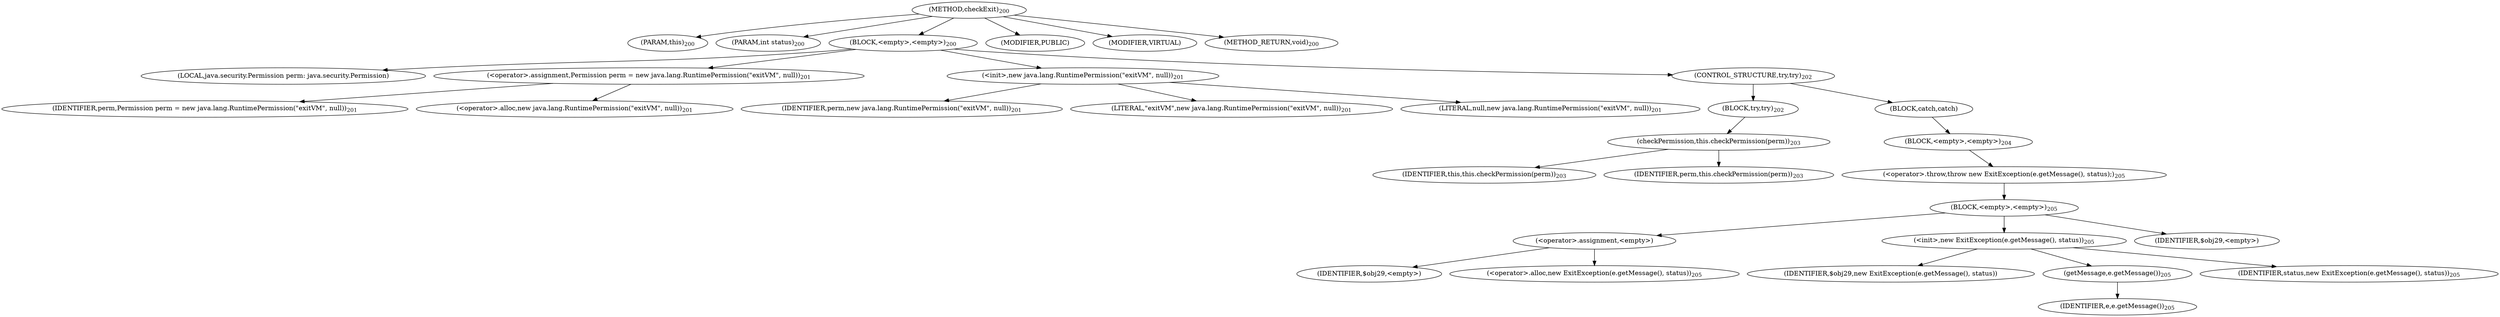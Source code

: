 digraph "checkExit" {  
"664" [label = <(METHOD,checkExit)<SUB>200</SUB>> ]
"12" [label = <(PARAM,this)<SUB>200</SUB>> ]
"665" [label = <(PARAM,int status)<SUB>200</SUB>> ]
"666" [label = <(BLOCK,&lt;empty&gt;,&lt;empty&gt;)<SUB>200</SUB>> ]
"10" [label = <(LOCAL,java.security.Permission perm: java.security.Permission)> ]
"667" [label = <(&lt;operator&gt;.assignment,Permission perm = new java.lang.RuntimePermission(&quot;exitVM&quot;, null))<SUB>201</SUB>> ]
"668" [label = <(IDENTIFIER,perm,Permission perm = new java.lang.RuntimePermission(&quot;exitVM&quot;, null))<SUB>201</SUB>> ]
"669" [label = <(&lt;operator&gt;.alloc,new java.lang.RuntimePermission(&quot;exitVM&quot;, null))<SUB>201</SUB>> ]
"670" [label = <(&lt;init&gt;,new java.lang.RuntimePermission(&quot;exitVM&quot;, null))<SUB>201</SUB>> ]
"9" [label = <(IDENTIFIER,perm,new java.lang.RuntimePermission(&quot;exitVM&quot;, null))<SUB>201</SUB>> ]
"671" [label = <(LITERAL,&quot;exitVM&quot;,new java.lang.RuntimePermission(&quot;exitVM&quot;, null))<SUB>201</SUB>> ]
"672" [label = <(LITERAL,null,new java.lang.RuntimePermission(&quot;exitVM&quot;, null))<SUB>201</SUB>> ]
"673" [label = <(CONTROL_STRUCTURE,try,try)<SUB>202</SUB>> ]
"674" [label = <(BLOCK,try,try)<SUB>202</SUB>> ]
"675" [label = <(checkPermission,this.checkPermission(perm))<SUB>203</SUB>> ]
"11" [label = <(IDENTIFIER,this,this.checkPermission(perm))<SUB>203</SUB>> ]
"676" [label = <(IDENTIFIER,perm,this.checkPermission(perm))<SUB>203</SUB>> ]
"677" [label = <(BLOCK,catch,catch)> ]
"678" [label = <(BLOCK,&lt;empty&gt;,&lt;empty&gt;)<SUB>204</SUB>> ]
"679" [label = <(&lt;operator&gt;.throw,throw new ExitException(e.getMessage(), status);)<SUB>205</SUB>> ]
"680" [label = <(BLOCK,&lt;empty&gt;,&lt;empty&gt;)<SUB>205</SUB>> ]
"681" [label = <(&lt;operator&gt;.assignment,&lt;empty&gt;)> ]
"682" [label = <(IDENTIFIER,$obj29,&lt;empty&gt;)> ]
"683" [label = <(&lt;operator&gt;.alloc,new ExitException(e.getMessage(), status))<SUB>205</SUB>> ]
"684" [label = <(&lt;init&gt;,new ExitException(e.getMessage(), status))<SUB>205</SUB>> ]
"685" [label = <(IDENTIFIER,$obj29,new ExitException(e.getMessage(), status))> ]
"686" [label = <(getMessage,e.getMessage())<SUB>205</SUB>> ]
"687" [label = <(IDENTIFIER,e,e.getMessage())<SUB>205</SUB>> ]
"688" [label = <(IDENTIFIER,status,new ExitException(e.getMessage(), status))<SUB>205</SUB>> ]
"689" [label = <(IDENTIFIER,$obj29,&lt;empty&gt;)> ]
"690" [label = <(MODIFIER,PUBLIC)> ]
"691" [label = <(MODIFIER,VIRTUAL)> ]
"692" [label = <(METHOD_RETURN,void)<SUB>200</SUB>> ]
  "664" -> "12" 
  "664" -> "665" 
  "664" -> "666" 
  "664" -> "690" 
  "664" -> "691" 
  "664" -> "692" 
  "666" -> "10" 
  "666" -> "667" 
  "666" -> "670" 
  "666" -> "673" 
  "667" -> "668" 
  "667" -> "669" 
  "670" -> "9" 
  "670" -> "671" 
  "670" -> "672" 
  "673" -> "674" 
  "673" -> "677" 
  "674" -> "675" 
  "675" -> "11" 
  "675" -> "676" 
  "677" -> "678" 
  "678" -> "679" 
  "679" -> "680" 
  "680" -> "681" 
  "680" -> "684" 
  "680" -> "689" 
  "681" -> "682" 
  "681" -> "683" 
  "684" -> "685" 
  "684" -> "686" 
  "684" -> "688" 
  "686" -> "687" 
}
